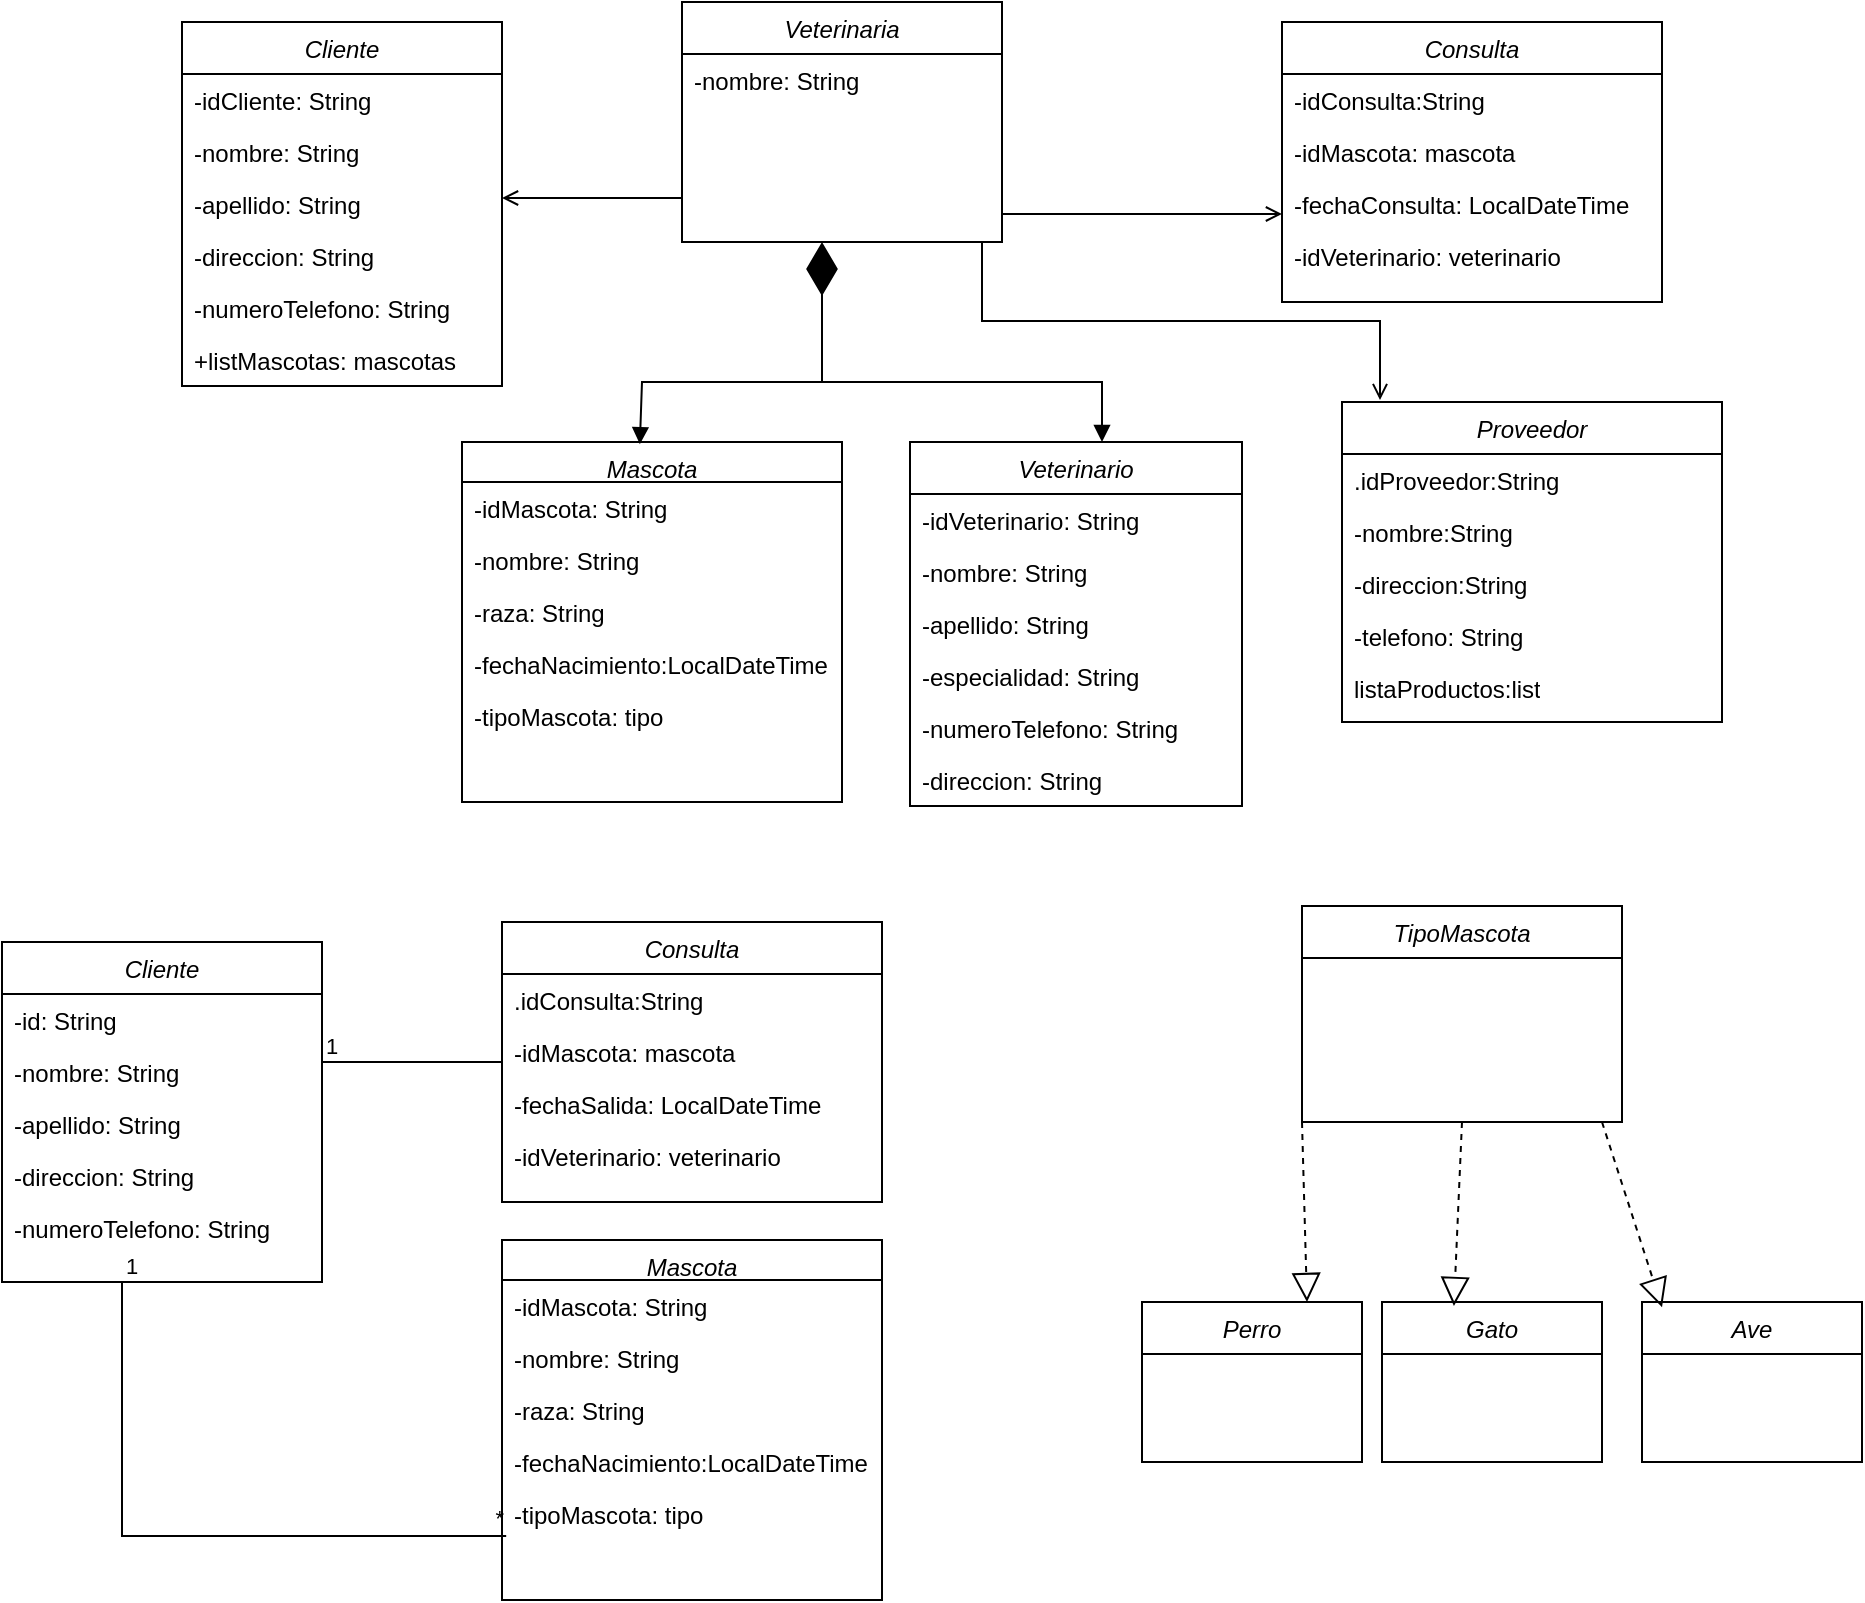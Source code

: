 <mxfile version="24.7.13">
  <diagram id="C5RBs43oDa-KdzZeNtuy" name="Page-1">
    <mxGraphModel dx="2045" dy="426" grid="1" gridSize="10" guides="1" tooltips="1" connect="1" arrows="1" fold="1" page="1" pageScale="1" pageWidth="827" pageHeight="1169" math="0" shadow="0">
      <root>
        <mxCell id="WIyWlLk6GJQsqaUBKTNV-0" />
        <mxCell id="WIyWlLk6GJQsqaUBKTNV-1" parent="WIyWlLk6GJQsqaUBKTNV-0" />
        <mxCell id="zkfFHV4jXpPFQw0GAbJ--0" value="Veterinaria" style="swimlane;fontStyle=2;align=center;verticalAlign=top;childLayout=stackLayout;horizontal=1;startSize=26;horizontalStack=0;resizeParent=1;resizeLast=0;collapsible=1;marginBottom=0;rounded=0;shadow=0;strokeWidth=1;" parent="WIyWlLk6GJQsqaUBKTNV-1" vertex="1">
          <mxGeometry x="220" y="130" width="160" height="120" as="geometry">
            <mxRectangle x="230" y="140" width="160" height="26" as="alternateBounds" />
          </mxGeometry>
        </mxCell>
        <mxCell id="iourdz4xyw0Kd0Qw91tp-29" value="" style="endArrow=open;shadow=0;strokeWidth=1;rounded=0;curved=0;endFill=1;edgeStyle=elbowEdgeStyle;elbow=vertical;" parent="zkfFHV4jXpPFQw0GAbJ--0" edge="1">
          <mxGeometry x="0.5" y="41" relative="1" as="geometry">
            <mxPoint y="98" as="sourcePoint" />
            <mxPoint x="-90" y="98" as="targetPoint" />
            <mxPoint x="-40" y="32" as="offset" />
          </mxGeometry>
        </mxCell>
        <mxCell id="GE5pAmEiOdLjN4Pf9P7a-48" value="-nombre: String" style="text;strokeColor=none;fillColor=none;align=left;verticalAlign=top;spacingLeft=4;spacingRight=4;overflow=hidden;rotatable=0;points=[[0,0.5],[1,0.5]];portConstraint=eastwest;whiteSpace=wrap;html=1;" vertex="1" parent="zkfFHV4jXpPFQw0GAbJ--0">
          <mxGeometry y="26" width="160" height="26" as="geometry" />
        </mxCell>
        <mxCell id="zkfFHV4jXpPFQw0GAbJ--26" value="" style="endArrow=open;shadow=0;strokeWidth=1;rounded=0;curved=0;endFill=1;edgeStyle=elbowEdgeStyle;elbow=vertical;" parent="WIyWlLk6GJQsqaUBKTNV-1" source="zkfFHV4jXpPFQw0GAbJ--0" edge="1">
          <mxGeometry x="0.5" y="41" relative="1" as="geometry">
            <mxPoint x="380" y="192" as="sourcePoint" />
            <mxPoint x="520" y="236" as="targetPoint" />
            <mxPoint x="-40" y="32" as="offset" />
          </mxGeometry>
        </mxCell>
        <mxCell id="iourdz4xyw0Kd0Qw91tp-12" value="Cliente" style="swimlane;fontStyle=2;align=center;verticalAlign=top;childLayout=stackLayout;horizontal=1;startSize=26;horizontalStack=0;resizeParent=1;resizeLast=0;collapsible=1;marginBottom=0;rounded=0;shadow=0;strokeWidth=1;" parent="WIyWlLk6GJQsqaUBKTNV-1" vertex="1">
          <mxGeometry x="-30" y="140" width="160" height="182" as="geometry">
            <mxRectangle x="230" y="140" width="160" height="26" as="alternateBounds" />
          </mxGeometry>
        </mxCell>
        <mxCell id="iourdz4xyw0Kd0Qw91tp-15" value="-idCliente: String" style="text;strokeColor=none;fillColor=none;align=left;verticalAlign=top;spacingLeft=4;spacingRight=4;overflow=hidden;rotatable=0;points=[[0,0.5],[1,0.5]];portConstraint=eastwest;whiteSpace=wrap;html=1;" parent="iourdz4xyw0Kd0Qw91tp-12" vertex="1">
          <mxGeometry y="26" width="160" height="26" as="geometry" />
        </mxCell>
        <mxCell id="iourdz4xyw0Kd0Qw91tp-13" value="-nombre: String" style="text;strokeColor=none;fillColor=none;align=left;verticalAlign=top;spacingLeft=4;spacingRight=4;overflow=hidden;rotatable=0;points=[[0,0.5],[1,0.5]];portConstraint=eastwest;whiteSpace=wrap;html=1;" parent="iourdz4xyw0Kd0Qw91tp-12" vertex="1">
          <mxGeometry y="52" width="160" height="26" as="geometry" />
        </mxCell>
        <mxCell id="GE5pAmEiOdLjN4Pf9P7a-0" value="-apellido: String" style="text;strokeColor=none;fillColor=none;align=left;verticalAlign=top;spacingLeft=4;spacingRight=4;overflow=hidden;rotatable=0;points=[[0,0.5],[1,0.5]];portConstraint=eastwest;whiteSpace=wrap;html=1;" vertex="1" parent="iourdz4xyw0Kd0Qw91tp-12">
          <mxGeometry y="78" width="160" height="26" as="geometry" />
        </mxCell>
        <mxCell id="GE5pAmEiOdLjN4Pf9P7a-1" value="-direccion: String" style="text;strokeColor=none;fillColor=none;align=left;verticalAlign=top;spacingLeft=4;spacingRight=4;overflow=hidden;rotatable=0;points=[[0,0.5],[1,0.5]];portConstraint=eastwest;whiteSpace=wrap;html=1;" vertex="1" parent="iourdz4xyw0Kd0Qw91tp-12">
          <mxGeometry y="104" width="160" height="26" as="geometry" />
        </mxCell>
        <mxCell id="GE5pAmEiOdLjN4Pf9P7a-2" value="-numeroTelefono: String" style="text;strokeColor=none;fillColor=none;align=left;verticalAlign=top;spacingLeft=4;spacingRight=4;overflow=hidden;rotatable=0;points=[[0,0.5],[1,0.5]];portConstraint=eastwest;whiteSpace=wrap;html=1;" vertex="1" parent="iourdz4xyw0Kd0Qw91tp-12">
          <mxGeometry y="130" width="160" height="26" as="geometry" />
        </mxCell>
        <mxCell id="GE5pAmEiOdLjN4Pf9P7a-36" value="+listMascotas: mascotas&lt;div&gt;&lt;br&gt;&lt;/div&gt;" style="text;strokeColor=none;fillColor=none;align=left;verticalAlign=top;spacingLeft=4;spacingRight=4;overflow=hidden;rotatable=0;points=[[0,0.5],[1,0.5]];portConstraint=eastwest;whiteSpace=wrap;html=1;" vertex="1" parent="iourdz4xyw0Kd0Qw91tp-12">
          <mxGeometry y="156" width="160" height="26" as="geometry" />
        </mxCell>
        <mxCell id="iourdz4xyw0Kd0Qw91tp-17" value="Consulta" style="swimlane;fontStyle=2;align=center;verticalAlign=top;childLayout=stackLayout;horizontal=1;startSize=26;horizontalStack=0;resizeParent=1;resizeLast=0;collapsible=1;marginBottom=0;rounded=0;shadow=0;strokeWidth=1;" parent="WIyWlLk6GJQsqaUBKTNV-1" vertex="1">
          <mxGeometry x="520" y="140" width="190" height="140" as="geometry">
            <mxRectangle x="230" y="140" width="160" height="26" as="alternateBounds" />
          </mxGeometry>
        </mxCell>
        <mxCell id="iourdz4xyw0Kd0Qw91tp-18" value="-idConsulta:String" style="text;strokeColor=none;fillColor=none;align=left;verticalAlign=top;spacingLeft=4;spacingRight=4;overflow=hidden;rotatable=0;points=[[0,0.5],[1,0.5]];portConstraint=eastwest;whiteSpace=wrap;html=1;" parent="iourdz4xyw0Kd0Qw91tp-17" vertex="1">
          <mxGeometry y="26" width="190" height="26" as="geometry" />
        </mxCell>
        <mxCell id="iourdz4xyw0Kd0Qw91tp-19" value="-idMascota: mascota" style="text;strokeColor=none;fillColor=none;align=left;verticalAlign=top;spacingLeft=4;spacingRight=4;overflow=hidden;rotatable=0;points=[[0,0.5],[1,0.5]];portConstraint=eastwest;whiteSpace=wrap;html=1;" parent="iourdz4xyw0Kd0Qw91tp-17" vertex="1">
          <mxGeometry y="52" width="190" height="26" as="geometry" />
        </mxCell>
        <mxCell id="iourdz4xyw0Kd0Qw91tp-20" value="-fechaConsulta: LocalDateTime" style="text;strokeColor=none;fillColor=none;align=left;verticalAlign=top;spacingLeft=4;spacingRight=4;overflow=hidden;rotatable=0;points=[[0,0.5],[1,0.5]];portConstraint=eastwest;whiteSpace=wrap;html=1;" parent="iourdz4xyw0Kd0Qw91tp-17" vertex="1">
          <mxGeometry y="78" width="190" height="26" as="geometry" />
        </mxCell>
        <mxCell id="GE5pAmEiOdLjN4Pf9P7a-11" value="-idVeterinario: veterinario" style="text;strokeColor=none;fillColor=none;align=left;verticalAlign=top;spacingLeft=4;spacingRight=4;overflow=hidden;rotatable=0;points=[[0,0.5],[1,0.5]];portConstraint=eastwest;whiteSpace=wrap;html=1;" vertex="1" parent="iourdz4xyw0Kd0Qw91tp-17">
          <mxGeometry y="104" width="190" height="26" as="geometry" />
        </mxCell>
        <mxCell id="iourdz4xyw0Kd0Qw91tp-22" value="Mascota" style="swimlane;fontStyle=2;align=center;verticalAlign=top;childLayout=stackLayout;horizontal=1;startSize=20;horizontalStack=0;resizeParent=1;resizeLast=0;collapsible=1;marginBottom=0;rounded=0;shadow=0;strokeWidth=1;" parent="WIyWlLk6GJQsqaUBKTNV-1" vertex="1">
          <mxGeometry x="110" y="350" width="190" height="180" as="geometry">
            <mxRectangle x="230" y="140" width="160" height="26" as="alternateBounds" />
          </mxGeometry>
        </mxCell>
        <mxCell id="iourdz4xyw0Kd0Qw91tp-23" value="-idMascota: String" style="text;strokeColor=none;fillColor=none;align=left;verticalAlign=top;spacingLeft=4;spacingRight=4;overflow=hidden;rotatable=0;points=[[0,0.5],[1,0.5]];portConstraint=eastwest;whiteSpace=wrap;html=1;" parent="iourdz4xyw0Kd0Qw91tp-22" vertex="1">
          <mxGeometry y="20" width="190" height="26" as="geometry" />
        </mxCell>
        <mxCell id="iourdz4xyw0Kd0Qw91tp-28" value="-nombre: String" style="text;strokeColor=none;fillColor=none;align=left;verticalAlign=top;spacingLeft=4;spacingRight=4;overflow=hidden;rotatable=0;points=[[0,0.5],[1,0.5]];portConstraint=eastwest;whiteSpace=wrap;html=1;" parent="iourdz4xyw0Kd0Qw91tp-22" vertex="1">
          <mxGeometry y="46" width="190" height="26" as="geometry" />
        </mxCell>
        <mxCell id="GE5pAmEiOdLjN4Pf9P7a-4" value="-raza: String" style="text;strokeColor=none;fillColor=none;align=left;verticalAlign=top;spacingLeft=4;spacingRight=4;overflow=hidden;rotatable=0;points=[[0,0.5],[1,0.5]];portConstraint=eastwest;whiteSpace=wrap;html=1;" vertex="1" parent="iourdz4xyw0Kd0Qw91tp-22">
          <mxGeometry y="72" width="190" height="26" as="geometry" />
        </mxCell>
        <mxCell id="GE5pAmEiOdLjN4Pf9P7a-3" value="-fechaNacimiento:LocalDateTime" style="text;strokeColor=none;fillColor=none;align=left;verticalAlign=top;spacingLeft=4;spacingRight=4;overflow=hidden;rotatable=0;points=[[0,0.5],[1,0.5]];portConstraint=eastwest;whiteSpace=wrap;html=1;" vertex="1" parent="iourdz4xyw0Kd0Qw91tp-22">
          <mxGeometry y="98" width="190" height="26" as="geometry" />
        </mxCell>
        <mxCell id="iourdz4xyw0Kd0Qw91tp-24" value="-tipoMascota: tipo" style="text;strokeColor=none;fillColor=none;align=left;verticalAlign=top;spacingLeft=4;spacingRight=4;overflow=hidden;rotatable=0;points=[[0,0.5],[1,0.5]];portConstraint=eastwest;whiteSpace=wrap;html=1;" parent="iourdz4xyw0Kd0Qw91tp-22" vertex="1">
          <mxGeometry y="124" width="190" height="26" as="geometry" />
        </mxCell>
        <mxCell id="iourdz4xyw0Kd0Qw91tp-25" value="Veterinario" style="swimlane;fontStyle=2;align=center;verticalAlign=top;childLayout=stackLayout;horizontal=1;startSize=26;horizontalStack=0;resizeParent=1;resizeLast=0;collapsible=1;marginBottom=0;rounded=0;shadow=0;strokeWidth=1;" parent="WIyWlLk6GJQsqaUBKTNV-1" vertex="1">
          <mxGeometry x="334" y="350" width="166" height="182" as="geometry">
            <mxRectangle x="230" y="140" width="160" height="26" as="alternateBounds" />
          </mxGeometry>
        </mxCell>
        <mxCell id="GE5pAmEiOdLjN4Pf9P7a-5" value="-idVeterinario: String" style="text;strokeColor=none;fillColor=none;align=left;verticalAlign=top;spacingLeft=4;spacingRight=4;overflow=hidden;rotatable=0;points=[[0,0.5],[1,0.5]];portConstraint=eastwest;whiteSpace=wrap;html=1;" vertex="1" parent="iourdz4xyw0Kd0Qw91tp-25">
          <mxGeometry y="26" width="166" height="26" as="geometry" />
        </mxCell>
        <mxCell id="GE5pAmEiOdLjN4Pf9P7a-6" value="-nombre: String" style="text;strokeColor=none;fillColor=none;align=left;verticalAlign=top;spacingLeft=4;spacingRight=4;overflow=hidden;rotatable=0;points=[[0,0.5],[1,0.5]];portConstraint=eastwest;whiteSpace=wrap;html=1;" vertex="1" parent="iourdz4xyw0Kd0Qw91tp-25">
          <mxGeometry y="52" width="166" height="26" as="geometry" />
        </mxCell>
        <mxCell id="GE5pAmEiOdLjN4Pf9P7a-7" value="-apellido: String" style="text;strokeColor=none;fillColor=none;align=left;verticalAlign=top;spacingLeft=4;spacingRight=4;overflow=hidden;rotatable=0;points=[[0,0.5],[1,0.5]];portConstraint=eastwest;whiteSpace=wrap;html=1;" vertex="1" parent="iourdz4xyw0Kd0Qw91tp-25">
          <mxGeometry y="78" width="166" height="26" as="geometry" />
        </mxCell>
        <mxCell id="GE5pAmEiOdLjN4Pf9P7a-8" value="-especialidad: String" style="text;strokeColor=none;fillColor=none;align=left;verticalAlign=top;spacingLeft=4;spacingRight=4;overflow=hidden;rotatable=0;points=[[0,0.5],[1,0.5]];portConstraint=eastwest;whiteSpace=wrap;html=1;" vertex="1" parent="iourdz4xyw0Kd0Qw91tp-25">
          <mxGeometry y="104" width="166" height="26" as="geometry" />
        </mxCell>
        <mxCell id="GE5pAmEiOdLjN4Pf9P7a-9" value="-numeroTelefono: String" style="text;strokeColor=none;fillColor=none;align=left;verticalAlign=top;spacingLeft=4;spacingRight=4;overflow=hidden;rotatable=0;points=[[0,0.5],[1,0.5]];portConstraint=eastwest;whiteSpace=wrap;html=1;" vertex="1" parent="iourdz4xyw0Kd0Qw91tp-25">
          <mxGeometry y="130" width="166" height="26" as="geometry" />
        </mxCell>
        <mxCell id="GE5pAmEiOdLjN4Pf9P7a-10" value="-direccion: String" style="text;strokeColor=none;fillColor=none;align=left;verticalAlign=top;spacingLeft=4;spacingRight=4;overflow=hidden;rotatable=0;points=[[0,0.5],[1,0.5]];portConstraint=eastwest;whiteSpace=wrap;html=1;" vertex="1" parent="iourdz4xyw0Kd0Qw91tp-25">
          <mxGeometry y="156" width="166" height="26" as="geometry" />
        </mxCell>
        <mxCell id="iourdz4xyw0Kd0Qw91tp-33" value="" style="endArrow=block;startArrow=block;endFill=1;startFill=1;html=1;rounded=0;exitX=0.468;exitY=0.006;exitDx=0;exitDy=0;exitPerimeter=0;" parent="WIyWlLk6GJQsqaUBKTNV-1" source="iourdz4xyw0Kd0Qw91tp-22" edge="1">
          <mxGeometry width="160" relative="1" as="geometry">
            <mxPoint x="210" y="330" as="sourcePoint" />
            <mxPoint x="430" y="350" as="targetPoint" />
            <Array as="points">
              <mxPoint x="200" y="320" />
              <mxPoint x="300" y="320" />
              <mxPoint x="430" y="320" />
            </Array>
          </mxGeometry>
        </mxCell>
        <mxCell id="iourdz4xyw0Kd0Qw91tp-34" value="" style="endArrow=diamondThin;endFill=1;endSize=24;html=1;rounded=0;" parent="WIyWlLk6GJQsqaUBKTNV-1" edge="1">
          <mxGeometry width="160" relative="1" as="geometry">
            <mxPoint x="290" y="320" as="sourcePoint" />
            <mxPoint x="290" y="250" as="targetPoint" />
          </mxGeometry>
        </mxCell>
        <mxCell id="iourdz4xyw0Kd0Qw91tp-47" value="TipoMascota" style="swimlane;fontStyle=2;align=center;verticalAlign=top;childLayout=stackLayout;horizontal=1;startSize=26;horizontalStack=0;resizeParent=1;resizeLast=0;collapsible=1;marginBottom=0;rounded=0;shadow=0;strokeWidth=1;" parent="WIyWlLk6GJQsqaUBKTNV-1" vertex="1">
          <mxGeometry x="530" y="582" width="160" height="108" as="geometry">
            <mxRectangle x="230" y="140" width="160" height="26" as="alternateBounds" />
          </mxGeometry>
        </mxCell>
        <mxCell id="iourdz4xyw0Kd0Qw91tp-50" value="" style="endArrow=none;html=1;edgeStyle=orthogonalEdgeStyle;rounded=0;entryX=0.011;entryY=0.923;entryDx=0;entryDy=0;entryPerimeter=0;" parent="WIyWlLk6GJQsqaUBKTNV-1" edge="1" target="GE5pAmEiOdLjN4Pf9P7a-28">
          <mxGeometry relative="1" as="geometry">
            <mxPoint x="-60" y="770" as="sourcePoint" />
            <mxPoint x="120" y="900" as="targetPoint" />
            <Array as="points">
              <mxPoint x="-60" y="897" />
            </Array>
          </mxGeometry>
        </mxCell>
        <mxCell id="iourdz4xyw0Kd0Qw91tp-51" value="1" style="edgeLabel;resizable=0;html=1;align=left;verticalAlign=bottom;" parent="iourdz4xyw0Kd0Qw91tp-50" connectable="0" vertex="1">
          <mxGeometry x="-1" relative="1" as="geometry" />
        </mxCell>
        <mxCell id="iourdz4xyw0Kd0Qw91tp-52" value="*" style="edgeLabel;resizable=0;html=1;align=right;verticalAlign=bottom;" parent="iourdz4xyw0Kd0Qw91tp-50" connectable="0" vertex="1">
          <mxGeometry x="1" relative="1" as="geometry" />
        </mxCell>
        <mxCell id="iourdz4xyw0Kd0Qw91tp-53" value="" style="endArrow=none;html=1;edgeStyle=orthogonalEdgeStyle;rounded=0;" parent="WIyWlLk6GJQsqaUBKTNV-1" edge="1">
          <mxGeometry relative="1" as="geometry">
            <mxPoint x="40" y="660" as="sourcePoint" />
            <mxPoint x="130" y="660" as="targetPoint" />
          </mxGeometry>
        </mxCell>
        <mxCell id="iourdz4xyw0Kd0Qw91tp-54" value="1" style="edgeLabel;resizable=0;html=1;align=left;verticalAlign=bottom;" parent="iourdz4xyw0Kd0Qw91tp-53" connectable="0" vertex="1">
          <mxGeometry x="-1" relative="1" as="geometry" />
        </mxCell>
        <mxCell id="GE5pAmEiOdLjN4Pf9P7a-12" value="Consulta" style="swimlane;fontStyle=2;align=center;verticalAlign=top;childLayout=stackLayout;horizontal=1;startSize=26;horizontalStack=0;resizeParent=1;resizeLast=0;collapsible=1;marginBottom=0;rounded=0;shadow=0;strokeWidth=1;" vertex="1" parent="WIyWlLk6GJQsqaUBKTNV-1">
          <mxGeometry x="130" y="590" width="190" height="140" as="geometry">
            <mxRectangle x="230" y="140" width="160" height="26" as="alternateBounds" />
          </mxGeometry>
        </mxCell>
        <mxCell id="GE5pAmEiOdLjN4Pf9P7a-13" value=".idConsulta:String" style="text;strokeColor=none;fillColor=none;align=left;verticalAlign=top;spacingLeft=4;spacingRight=4;overflow=hidden;rotatable=0;points=[[0,0.5],[1,0.5]];portConstraint=eastwest;whiteSpace=wrap;html=1;" vertex="1" parent="GE5pAmEiOdLjN4Pf9P7a-12">
          <mxGeometry y="26" width="190" height="26" as="geometry" />
        </mxCell>
        <mxCell id="GE5pAmEiOdLjN4Pf9P7a-14" value="-idMascota: mascota" style="text;strokeColor=none;fillColor=none;align=left;verticalAlign=top;spacingLeft=4;spacingRight=4;overflow=hidden;rotatable=0;points=[[0,0.5],[1,0.5]];portConstraint=eastwest;whiteSpace=wrap;html=1;" vertex="1" parent="GE5pAmEiOdLjN4Pf9P7a-12">
          <mxGeometry y="52" width="190" height="26" as="geometry" />
        </mxCell>
        <mxCell id="GE5pAmEiOdLjN4Pf9P7a-15" value="-fechaSalida: LocalDateTime" style="text;strokeColor=none;fillColor=none;align=left;verticalAlign=top;spacingLeft=4;spacingRight=4;overflow=hidden;rotatable=0;points=[[0,0.5],[1,0.5]];portConstraint=eastwest;whiteSpace=wrap;html=1;" vertex="1" parent="GE5pAmEiOdLjN4Pf9P7a-12">
          <mxGeometry y="78" width="190" height="26" as="geometry" />
        </mxCell>
        <mxCell id="GE5pAmEiOdLjN4Pf9P7a-16" value="-idVeterinario: veterinario" style="text;strokeColor=none;fillColor=none;align=left;verticalAlign=top;spacingLeft=4;spacingRight=4;overflow=hidden;rotatable=0;points=[[0,0.5],[1,0.5]];portConstraint=eastwest;whiteSpace=wrap;html=1;" vertex="1" parent="GE5pAmEiOdLjN4Pf9P7a-12">
          <mxGeometry y="104" width="190" height="26" as="geometry" />
        </mxCell>
        <mxCell id="GE5pAmEiOdLjN4Pf9P7a-17" value="Cliente" style="swimlane;fontStyle=2;align=center;verticalAlign=top;childLayout=stackLayout;horizontal=1;startSize=26;horizontalStack=0;resizeParent=1;resizeLast=0;collapsible=1;marginBottom=0;rounded=0;shadow=0;strokeWidth=1;" vertex="1" parent="WIyWlLk6GJQsqaUBKTNV-1">
          <mxGeometry x="-120" y="600" width="160" height="170" as="geometry">
            <mxRectangle x="230" y="140" width="160" height="26" as="alternateBounds" />
          </mxGeometry>
        </mxCell>
        <mxCell id="GE5pAmEiOdLjN4Pf9P7a-18" value="-id: String" style="text;strokeColor=none;fillColor=none;align=left;verticalAlign=top;spacingLeft=4;spacingRight=4;overflow=hidden;rotatable=0;points=[[0,0.5],[1,0.5]];portConstraint=eastwest;whiteSpace=wrap;html=1;" vertex="1" parent="GE5pAmEiOdLjN4Pf9P7a-17">
          <mxGeometry y="26" width="160" height="26" as="geometry" />
        </mxCell>
        <mxCell id="GE5pAmEiOdLjN4Pf9P7a-19" value="-nombre: String" style="text;strokeColor=none;fillColor=none;align=left;verticalAlign=top;spacingLeft=4;spacingRight=4;overflow=hidden;rotatable=0;points=[[0,0.5],[1,0.5]];portConstraint=eastwest;whiteSpace=wrap;html=1;" vertex="1" parent="GE5pAmEiOdLjN4Pf9P7a-17">
          <mxGeometry y="52" width="160" height="26" as="geometry" />
        </mxCell>
        <mxCell id="GE5pAmEiOdLjN4Pf9P7a-20" value="-apellido: String" style="text;strokeColor=none;fillColor=none;align=left;verticalAlign=top;spacingLeft=4;spacingRight=4;overflow=hidden;rotatable=0;points=[[0,0.5],[1,0.5]];portConstraint=eastwest;whiteSpace=wrap;html=1;" vertex="1" parent="GE5pAmEiOdLjN4Pf9P7a-17">
          <mxGeometry y="78" width="160" height="26" as="geometry" />
        </mxCell>
        <mxCell id="GE5pAmEiOdLjN4Pf9P7a-21" value="-direccion: String" style="text;strokeColor=none;fillColor=none;align=left;verticalAlign=top;spacingLeft=4;spacingRight=4;overflow=hidden;rotatable=0;points=[[0,0.5],[1,0.5]];portConstraint=eastwest;whiteSpace=wrap;html=1;" vertex="1" parent="GE5pAmEiOdLjN4Pf9P7a-17">
          <mxGeometry y="104" width="160" height="26" as="geometry" />
        </mxCell>
        <mxCell id="GE5pAmEiOdLjN4Pf9P7a-22" value="-numeroTelefono: String" style="text;strokeColor=none;fillColor=none;align=left;verticalAlign=top;spacingLeft=4;spacingRight=4;overflow=hidden;rotatable=0;points=[[0,0.5],[1,0.5]];portConstraint=eastwest;whiteSpace=wrap;html=1;" vertex="1" parent="GE5pAmEiOdLjN4Pf9P7a-17">
          <mxGeometry y="130" width="160" height="26" as="geometry" />
        </mxCell>
        <mxCell id="GE5pAmEiOdLjN4Pf9P7a-23" value="Mascota" style="swimlane;fontStyle=2;align=center;verticalAlign=top;childLayout=stackLayout;horizontal=1;startSize=20;horizontalStack=0;resizeParent=1;resizeLast=0;collapsible=1;marginBottom=0;rounded=0;shadow=0;strokeWidth=1;" vertex="1" parent="WIyWlLk6GJQsqaUBKTNV-1">
          <mxGeometry x="130" y="749" width="190" height="180" as="geometry">
            <mxRectangle x="230" y="140" width="160" height="26" as="alternateBounds" />
          </mxGeometry>
        </mxCell>
        <mxCell id="GE5pAmEiOdLjN4Pf9P7a-24" value="-idMascota: String" style="text;strokeColor=none;fillColor=none;align=left;verticalAlign=top;spacingLeft=4;spacingRight=4;overflow=hidden;rotatable=0;points=[[0,0.5],[1,0.5]];portConstraint=eastwest;whiteSpace=wrap;html=1;" vertex="1" parent="GE5pAmEiOdLjN4Pf9P7a-23">
          <mxGeometry y="20" width="190" height="26" as="geometry" />
        </mxCell>
        <mxCell id="GE5pAmEiOdLjN4Pf9P7a-25" value="-nombre: String" style="text;strokeColor=none;fillColor=none;align=left;verticalAlign=top;spacingLeft=4;spacingRight=4;overflow=hidden;rotatable=0;points=[[0,0.5],[1,0.5]];portConstraint=eastwest;whiteSpace=wrap;html=1;" vertex="1" parent="GE5pAmEiOdLjN4Pf9P7a-23">
          <mxGeometry y="46" width="190" height="26" as="geometry" />
        </mxCell>
        <mxCell id="GE5pAmEiOdLjN4Pf9P7a-26" value="-raza: String" style="text;strokeColor=none;fillColor=none;align=left;verticalAlign=top;spacingLeft=4;spacingRight=4;overflow=hidden;rotatable=0;points=[[0,0.5],[1,0.5]];portConstraint=eastwest;whiteSpace=wrap;html=1;" vertex="1" parent="GE5pAmEiOdLjN4Pf9P7a-23">
          <mxGeometry y="72" width="190" height="26" as="geometry" />
        </mxCell>
        <mxCell id="GE5pAmEiOdLjN4Pf9P7a-27" value="-fechaNacimiento:LocalDateTime" style="text;strokeColor=none;fillColor=none;align=left;verticalAlign=top;spacingLeft=4;spacingRight=4;overflow=hidden;rotatable=0;points=[[0,0.5],[1,0.5]];portConstraint=eastwest;whiteSpace=wrap;html=1;" vertex="1" parent="GE5pAmEiOdLjN4Pf9P7a-23">
          <mxGeometry y="98" width="190" height="26" as="geometry" />
        </mxCell>
        <mxCell id="GE5pAmEiOdLjN4Pf9P7a-28" value="-tipoMascota: tipo" style="text;strokeColor=none;fillColor=none;align=left;verticalAlign=top;spacingLeft=4;spacingRight=4;overflow=hidden;rotatable=0;points=[[0,0.5],[1,0.5]];portConstraint=eastwest;whiteSpace=wrap;html=1;" vertex="1" parent="GE5pAmEiOdLjN4Pf9P7a-23">
          <mxGeometry y="124" width="190" height="26" as="geometry" />
        </mxCell>
        <mxCell id="GE5pAmEiOdLjN4Pf9P7a-29" value="Proveedor" style="swimlane;fontStyle=2;align=center;verticalAlign=top;childLayout=stackLayout;horizontal=1;startSize=26;horizontalStack=0;resizeParent=1;resizeLast=0;collapsible=1;marginBottom=0;rounded=0;shadow=0;strokeWidth=1;" vertex="1" parent="WIyWlLk6GJQsqaUBKTNV-1">
          <mxGeometry x="550" y="330" width="190" height="160" as="geometry">
            <mxRectangle x="230" y="140" width="160" height="26" as="alternateBounds" />
          </mxGeometry>
        </mxCell>
        <mxCell id="GE5pAmEiOdLjN4Pf9P7a-30" value=".idProveedor:String" style="text;strokeColor=none;fillColor=none;align=left;verticalAlign=top;spacingLeft=4;spacingRight=4;overflow=hidden;rotatable=0;points=[[0,0.5],[1,0.5]];portConstraint=eastwest;whiteSpace=wrap;html=1;" vertex="1" parent="GE5pAmEiOdLjN4Pf9P7a-29">
          <mxGeometry y="26" width="190" height="26" as="geometry" />
        </mxCell>
        <mxCell id="GE5pAmEiOdLjN4Pf9P7a-31" value="-nombre:String" style="text;strokeColor=none;fillColor=none;align=left;verticalAlign=top;spacingLeft=4;spacingRight=4;overflow=hidden;rotatable=0;points=[[0,0.5],[1,0.5]];portConstraint=eastwest;whiteSpace=wrap;html=1;" vertex="1" parent="GE5pAmEiOdLjN4Pf9P7a-29">
          <mxGeometry y="52" width="190" height="26" as="geometry" />
        </mxCell>
        <mxCell id="GE5pAmEiOdLjN4Pf9P7a-32" value="-direccion:String" style="text;strokeColor=none;fillColor=none;align=left;verticalAlign=top;spacingLeft=4;spacingRight=4;overflow=hidden;rotatable=0;points=[[0,0.5],[1,0.5]];portConstraint=eastwest;whiteSpace=wrap;html=1;" vertex="1" parent="GE5pAmEiOdLjN4Pf9P7a-29">
          <mxGeometry y="78" width="190" height="26" as="geometry" />
        </mxCell>
        <mxCell id="GE5pAmEiOdLjN4Pf9P7a-33" value="-telefono: String" style="text;strokeColor=none;fillColor=none;align=left;verticalAlign=top;spacingLeft=4;spacingRight=4;overflow=hidden;rotatable=0;points=[[0,0.5],[1,0.5]];portConstraint=eastwest;whiteSpace=wrap;html=1;" vertex="1" parent="GE5pAmEiOdLjN4Pf9P7a-29">
          <mxGeometry y="104" width="190" height="26" as="geometry" />
        </mxCell>
        <mxCell id="GE5pAmEiOdLjN4Pf9P7a-34" value="listaProductos:list" style="text;strokeColor=none;fillColor=none;align=left;verticalAlign=top;spacingLeft=4;spacingRight=4;overflow=hidden;rotatable=0;points=[[0,0.5],[1,0.5]];portConstraint=eastwest;whiteSpace=wrap;html=1;" vertex="1" parent="GE5pAmEiOdLjN4Pf9P7a-29">
          <mxGeometry y="130" width="190" height="26" as="geometry" />
        </mxCell>
        <mxCell id="GE5pAmEiOdLjN4Pf9P7a-35" value="" style="endArrow=open;shadow=0;strokeWidth=1;rounded=0;curved=0;endFill=1;edgeStyle=elbowEdgeStyle;elbow=vertical;entryX=0.1;entryY=-0.006;entryDx=0;entryDy=0;entryPerimeter=0;" edge="1" parent="WIyWlLk6GJQsqaUBKTNV-1" target="GE5pAmEiOdLjN4Pf9P7a-29">
          <mxGeometry x="0.5" y="41" relative="1" as="geometry">
            <mxPoint x="370" y="250" as="sourcePoint" />
            <mxPoint x="510" y="250" as="targetPoint" />
            <mxPoint x="-40" y="32" as="offset" />
          </mxGeometry>
        </mxCell>
        <mxCell id="GE5pAmEiOdLjN4Pf9P7a-38" value="" style="endArrow=block;dashed=1;endFill=0;endSize=12;html=1;rounded=0;exitX=0;exitY=1;exitDx=0;exitDy=0;entryX=0.75;entryY=0;entryDx=0;entryDy=0;" edge="1" parent="WIyWlLk6GJQsqaUBKTNV-1" source="iourdz4xyw0Kd0Qw91tp-47" target="GE5pAmEiOdLjN4Pf9P7a-52">
          <mxGeometry width="160" relative="1" as="geometry">
            <mxPoint x="540" y="720" as="sourcePoint" />
            <mxPoint x="540" y="780" as="targetPoint" />
          </mxGeometry>
        </mxCell>
        <mxCell id="GE5pAmEiOdLjN4Pf9P7a-52" value="Perro" style="swimlane;fontStyle=2;align=center;verticalAlign=top;childLayout=stackLayout;horizontal=1;startSize=26;horizontalStack=0;resizeParent=1;resizeLast=0;collapsible=1;marginBottom=0;rounded=0;shadow=0;strokeWidth=1;" vertex="1" parent="WIyWlLk6GJQsqaUBKTNV-1">
          <mxGeometry x="450" y="780" width="110" height="80" as="geometry">
            <mxRectangle x="230" y="140" width="160" height="26" as="alternateBounds" />
          </mxGeometry>
        </mxCell>
        <mxCell id="GE5pAmEiOdLjN4Pf9P7a-53" value="Ave" style="swimlane;fontStyle=2;align=center;verticalAlign=top;childLayout=stackLayout;horizontal=1;startSize=26;horizontalStack=0;resizeParent=1;resizeLast=0;collapsible=1;marginBottom=0;rounded=0;shadow=0;strokeWidth=1;" vertex="1" parent="WIyWlLk6GJQsqaUBKTNV-1">
          <mxGeometry x="700" y="780" width="110" height="80" as="geometry">
            <mxRectangle x="230" y="140" width="160" height="26" as="alternateBounds" />
          </mxGeometry>
        </mxCell>
        <mxCell id="GE5pAmEiOdLjN4Pf9P7a-54" value="Gato" style="swimlane;fontStyle=2;align=center;verticalAlign=top;childLayout=stackLayout;horizontal=1;startSize=26;horizontalStack=0;resizeParent=1;resizeLast=0;collapsible=1;marginBottom=0;rounded=0;shadow=0;strokeWidth=1;" vertex="1" parent="WIyWlLk6GJQsqaUBKTNV-1">
          <mxGeometry x="570" y="780" width="110" height="80" as="geometry">
            <mxRectangle x="230" y="140" width="160" height="26" as="alternateBounds" />
          </mxGeometry>
        </mxCell>
        <mxCell id="GE5pAmEiOdLjN4Pf9P7a-55" value="" style="endArrow=block;dashed=1;endFill=0;endSize=12;html=1;rounded=0;entryX=0.091;entryY=0.033;entryDx=0;entryDy=0;entryPerimeter=0;" edge="1" parent="WIyWlLk6GJQsqaUBKTNV-1" target="GE5pAmEiOdLjN4Pf9P7a-53">
          <mxGeometry width="160" relative="1" as="geometry">
            <mxPoint x="680" y="690" as="sourcePoint" />
            <mxPoint x="543" y="790" as="targetPoint" />
          </mxGeometry>
        </mxCell>
        <mxCell id="GE5pAmEiOdLjN4Pf9P7a-56" value="" style="endArrow=block;dashed=1;endFill=0;endSize=12;html=1;rounded=0;entryX=0.327;entryY=0.025;entryDx=0;entryDy=0;entryPerimeter=0;exitX=0.5;exitY=1;exitDx=0;exitDy=0;" edge="1" parent="WIyWlLk6GJQsqaUBKTNV-1" source="iourdz4xyw0Kd0Qw91tp-47" target="GE5pAmEiOdLjN4Pf9P7a-54">
          <mxGeometry width="160" relative="1" as="geometry">
            <mxPoint x="620" y="720" as="sourcePoint" />
            <mxPoint x="553" y="800" as="targetPoint" />
          </mxGeometry>
        </mxCell>
      </root>
    </mxGraphModel>
  </diagram>
</mxfile>
